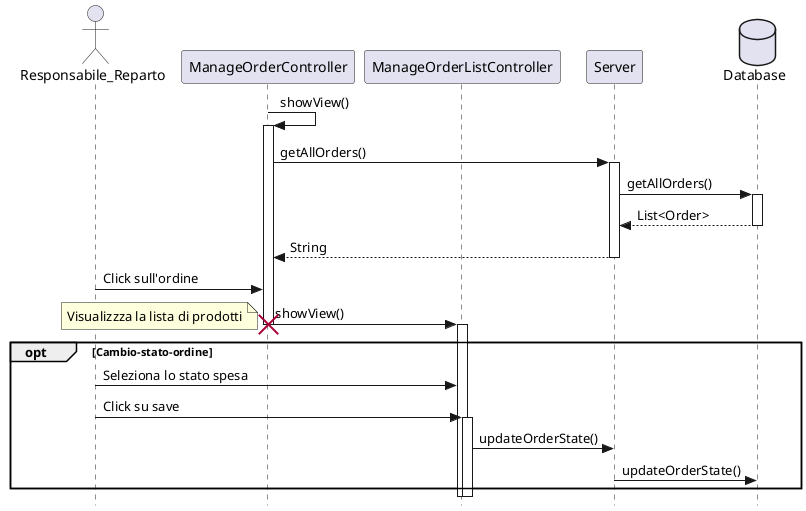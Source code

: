 @startuml

skinparam Style strictuml
actor Responsabile_Reparto
participant ManageOrderController
participant ManageOrderListController
participant Server
Database Database

ManageOrderController->ManageOrderController : showView()
activate ManageOrderController
ManageOrderController -> Server : getAllOrders()
activate Server
Server -> Database : getAllOrders()
activate Database
return List<Order>
return String

Responsabile_Reparto -> ManageOrderController : Click sull'ordine

ManageOrderController -> ManageOrderListController : showView()
note left
Visualizzza la lista di prodotti
end note
destroy ManageOrderController
activate ManageOrderListController
opt Cambio-stato-ordine
Responsabile_Reparto -> ManageOrderListController : Seleziona lo stato spesa
Responsabile_Reparto -> ManageOrderListController : Click su save
activate ManageOrderListController
ManageOrderListController->Server : updateOrderState()
Server->Database : updateOrderState()

end opt

@enduml